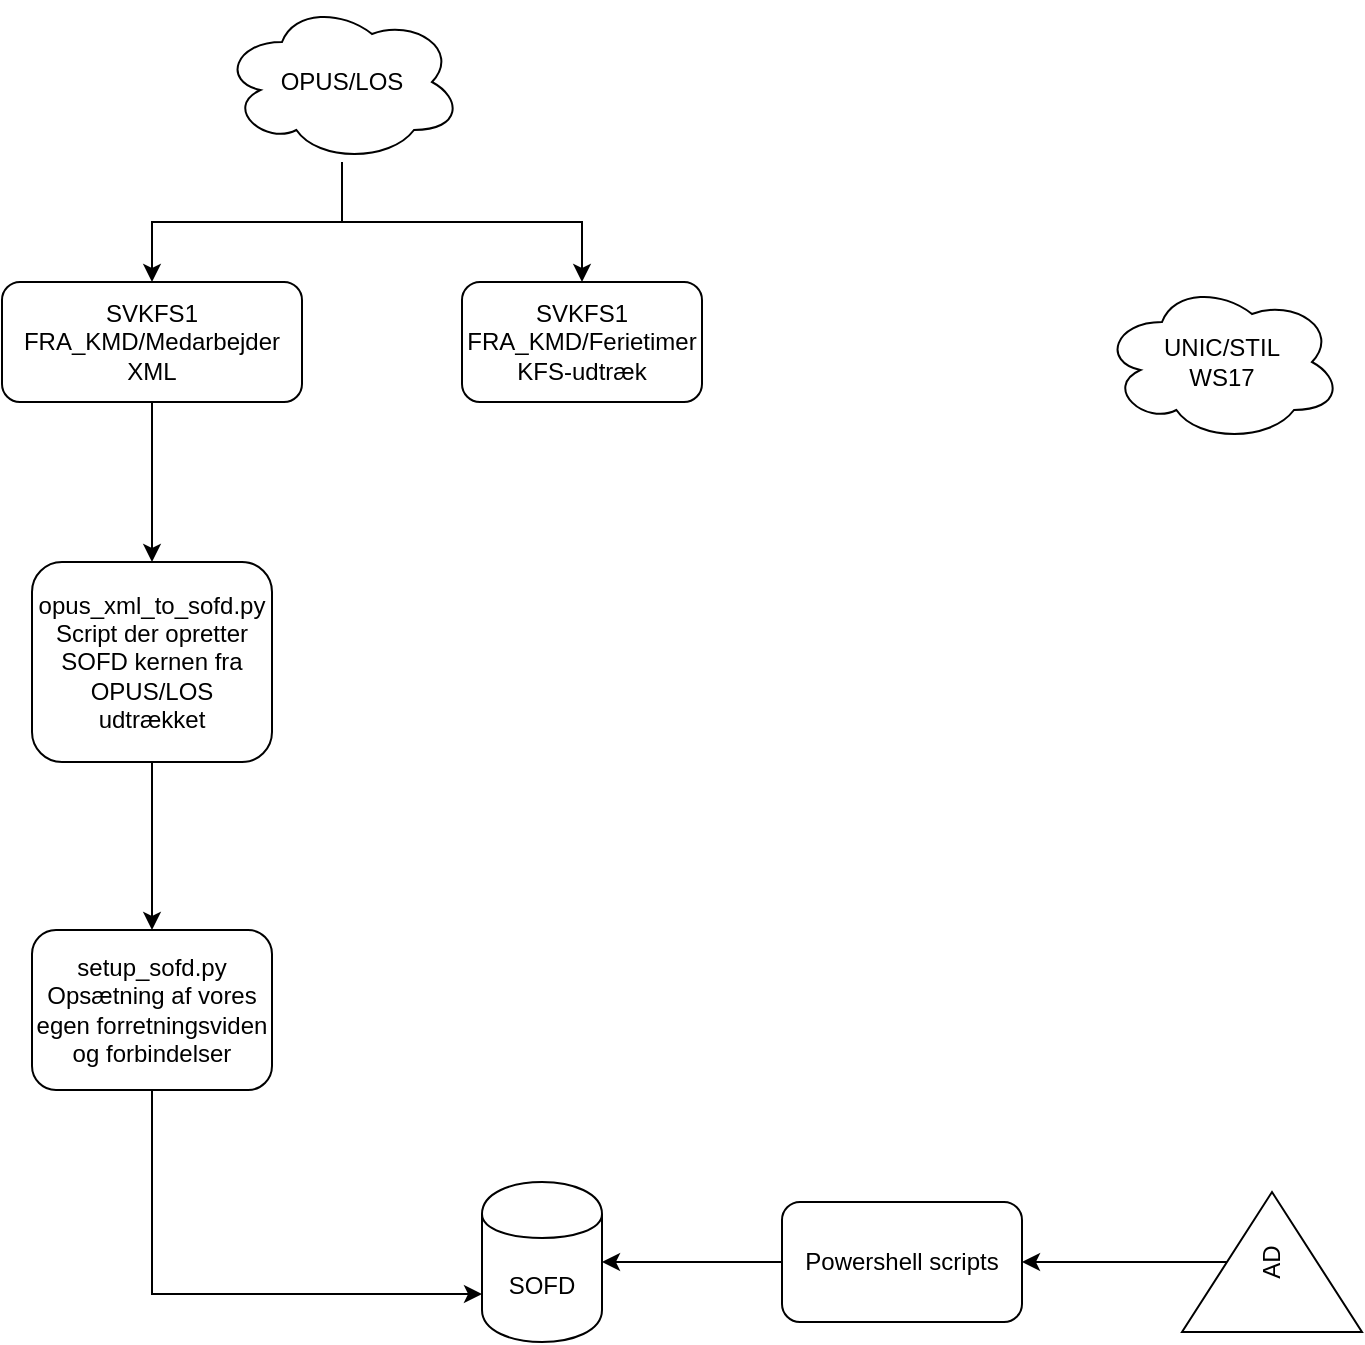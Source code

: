 <mxfile version="12.2.6" type="github" pages="1">
  <diagram id="0UKcfQKUNiVDt_W8MUo9" name="Page-1">
    <mxGraphModel dx="1422" dy="769" grid="1" gridSize="10" guides="1" tooltips="1" connect="1" arrows="1" fold="1" page="1" pageScale="1" pageWidth="827" pageHeight="1169" math="0" shadow="0">
      <root>
        <mxCell id="0"/>
        <mxCell id="1" parent="0"/>
        <mxCell id="Y-d0m-R7307Kc98WA1Yw-7" style="edgeStyle=orthogonalEdgeStyle;rounded=0;orthogonalLoop=1;jettySize=auto;html=1;entryX=0.5;entryY=0;entryDx=0;entryDy=0;" edge="1" parent="1" source="Y-d0m-R7307Kc98WA1Yw-1" target="Y-d0m-R7307Kc98WA1Yw-5">
          <mxGeometry relative="1" as="geometry"/>
        </mxCell>
        <mxCell id="Y-d0m-R7307Kc98WA1Yw-8" style="edgeStyle=orthogonalEdgeStyle;rounded=0;orthogonalLoop=1;jettySize=auto;html=1;" edge="1" parent="1" source="Y-d0m-R7307Kc98WA1Yw-1" target="Y-d0m-R7307Kc98WA1Yw-6">
          <mxGeometry relative="1" as="geometry"/>
        </mxCell>
        <mxCell id="Y-d0m-R7307Kc98WA1Yw-1" value="OPUS/LOS" style="ellipse;shape=cloud;whiteSpace=wrap;html=1;" vertex="1" parent="1">
          <mxGeometry x="190" y="40" width="120" height="80" as="geometry"/>
        </mxCell>
        <mxCell id="Y-d0m-R7307Kc98WA1Yw-12" style="edgeStyle=orthogonalEdgeStyle;rounded=0;orthogonalLoop=1;jettySize=auto;html=1;" edge="1" parent="1" source="Y-d0m-R7307Kc98WA1Yw-5" target="Y-d0m-R7307Kc98WA1Yw-10">
          <mxGeometry relative="1" as="geometry"/>
        </mxCell>
        <mxCell id="Y-d0m-R7307Kc98WA1Yw-5" value="&lt;div&gt;SVKFS1&lt;/div&gt;&lt;div&gt;FRA_KMD/Medarbejder&lt;br&gt;XML&lt;br&gt;&lt;/div&gt;" style="rounded=1;whiteSpace=wrap;html=1;" vertex="1" parent="1">
          <mxGeometry x="80" y="180" width="150" height="60" as="geometry"/>
        </mxCell>
        <mxCell id="Y-d0m-R7307Kc98WA1Yw-6" value="&lt;div&gt;SVKFS1&lt;/div&gt;&lt;div&gt;FRA_KMD/Ferietimer&lt;/div&gt;&lt;div&gt;KFS-udtræk&lt;br&gt;&lt;/div&gt;" style="rounded=1;whiteSpace=wrap;html=1;" vertex="1" parent="1">
          <mxGeometry x="310" y="180" width="120" height="60" as="geometry"/>
        </mxCell>
        <mxCell id="Y-d0m-R7307Kc98WA1Yw-9" value="SOFD" style="shape=cylinder;whiteSpace=wrap;html=1;boundedLbl=1;backgroundOutline=1;" vertex="1" parent="1">
          <mxGeometry x="320" y="630" width="60" height="80" as="geometry"/>
        </mxCell>
        <mxCell id="Y-d0m-R7307Kc98WA1Yw-13" style="edgeStyle=orthogonalEdgeStyle;rounded=0;orthogonalLoop=1;jettySize=auto;html=1;" edge="1" parent="1" source="Y-d0m-R7307Kc98WA1Yw-10" target="Y-d0m-R7307Kc98WA1Yw-11">
          <mxGeometry relative="1" as="geometry"/>
        </mxCell>
        <mxCell id="Y-d0m-R7307Kc98WA1Yw-10" value="&lt;div&gt;opus_xml_to_sofd.py&lt;/div&gt;&lt;div&gt;Script der opretter SOFD kernen fra OPUS/LOS udtrækket&lt;br&gt;&lt;/div&gt;" style="rounded=1;whiteSpace=wrap;html=1;" vertex="1" parent="1">
          <mxGeometry x="95" y="320" width="120" height="100" as="geometry"/>
        </mxCell>
        <mxCell id="Y-d0m-R7307Kc98WA1Yw-14" style="edgeStyle=orthogonalEdgeStyle;rounded=0;orthogonalLoop=1;jettySize=auto;html=1;entryX=0;entryY=0.7;entryDx=0;entryDy=0;" edge="1" parent="1" source="Y-d0m-R7307Kc98WA1Yw-11" target="Y-d0m-R7307Kc98WA1Yw-9">
          <mxGeometry relative="1" as="geometry">
            <Array as="points">
              <mxPoint x="155" y="686"/>
            </Array>
          </mxGeometry>
        </mxCell>
        <mxCell id="Y-d0m-R7307Kc98WA1Yw-11" value="&lt;div&gt;setup_sofd.py&lt;/div&gt;&lt;div&gt;Opsætning af vores egen forretningsviden og forbindelser&lt;br&gt;&lt;/div&gt;" style="rounded=1;whiteSpace=wrap;html=1;" vertex="1" parent="1">
          <mxGeometry x="95" y="504" width="120" height="80" as="geometry"/>
        </mxCell>
        <mxCell id="Y-d0m-R7307Kc98WA1Yw-15" value="&lt;div&gt;UNIC/STIL&lt;/div&gt;&lt;div&gt;WS17&lt;br&gt;&lt;/div&gt;" style="ellipse;shape=cloud;whiteSpace=wrap;html=1;" vertex="1" parent="1">
          <mxGeometry x="630" y="180" width="120" height="80" as="geometry"/>
        </mxCell>
        <mxCell id="Y-d0m-R7307Kc98WA1Yw-18" style="edgeStyle=orthogonalEdgeStyle;rounded=0;orthogonalLoop=1;jettySize=auto;html=1;" edge="1" parent="1" source="Y-d0m-R7307Kc98WA1Yw-16" target="Y-d0m-R7307Kc98WA1Yw-17">
          <mxGeometry relative="1" as="geometry"/>
        </mxCell>
        <mxCell id="Y-d0m-R7307Kc98WA1Yw-16" value="AD" style="triangle;whiteSpace=wrap;html=1;rotation=-90;" vertex="1" parent="1">
          <mxGeometry x="680" y="625" width="70" height="90" as="geometry"/>
        </mxCell>
        <mxCell id="Y-d0m-R7307Kc98WA1Yw-19" style="edgeStyle=orthogonalEdgeStyle;rounded=0;orthogonalLoop=1;jettySize=auto;html=1;" edge="1" parent="1" source="Y-d0m-R7307Kc98WA1Yw-17" target="Y-d0m-R7307Kc98WA1Yw-9">
          <mxGeometry relative="1" as="geometry"/>
        </mxCell>
        <mxCell id="Y-d0m-R7307Kc98WA1Yw-17" value="Powershell scripts" style="rounded=1;whiteSpace=wrap;html=1;" vertex="1" parent="1">
          <mxGeometry x="470" y="640" width="120" height="60" as="geometry"/>
        </mxCell>
      </root>
    </mxGraphModel>
  </diagram>
</mxfile>
